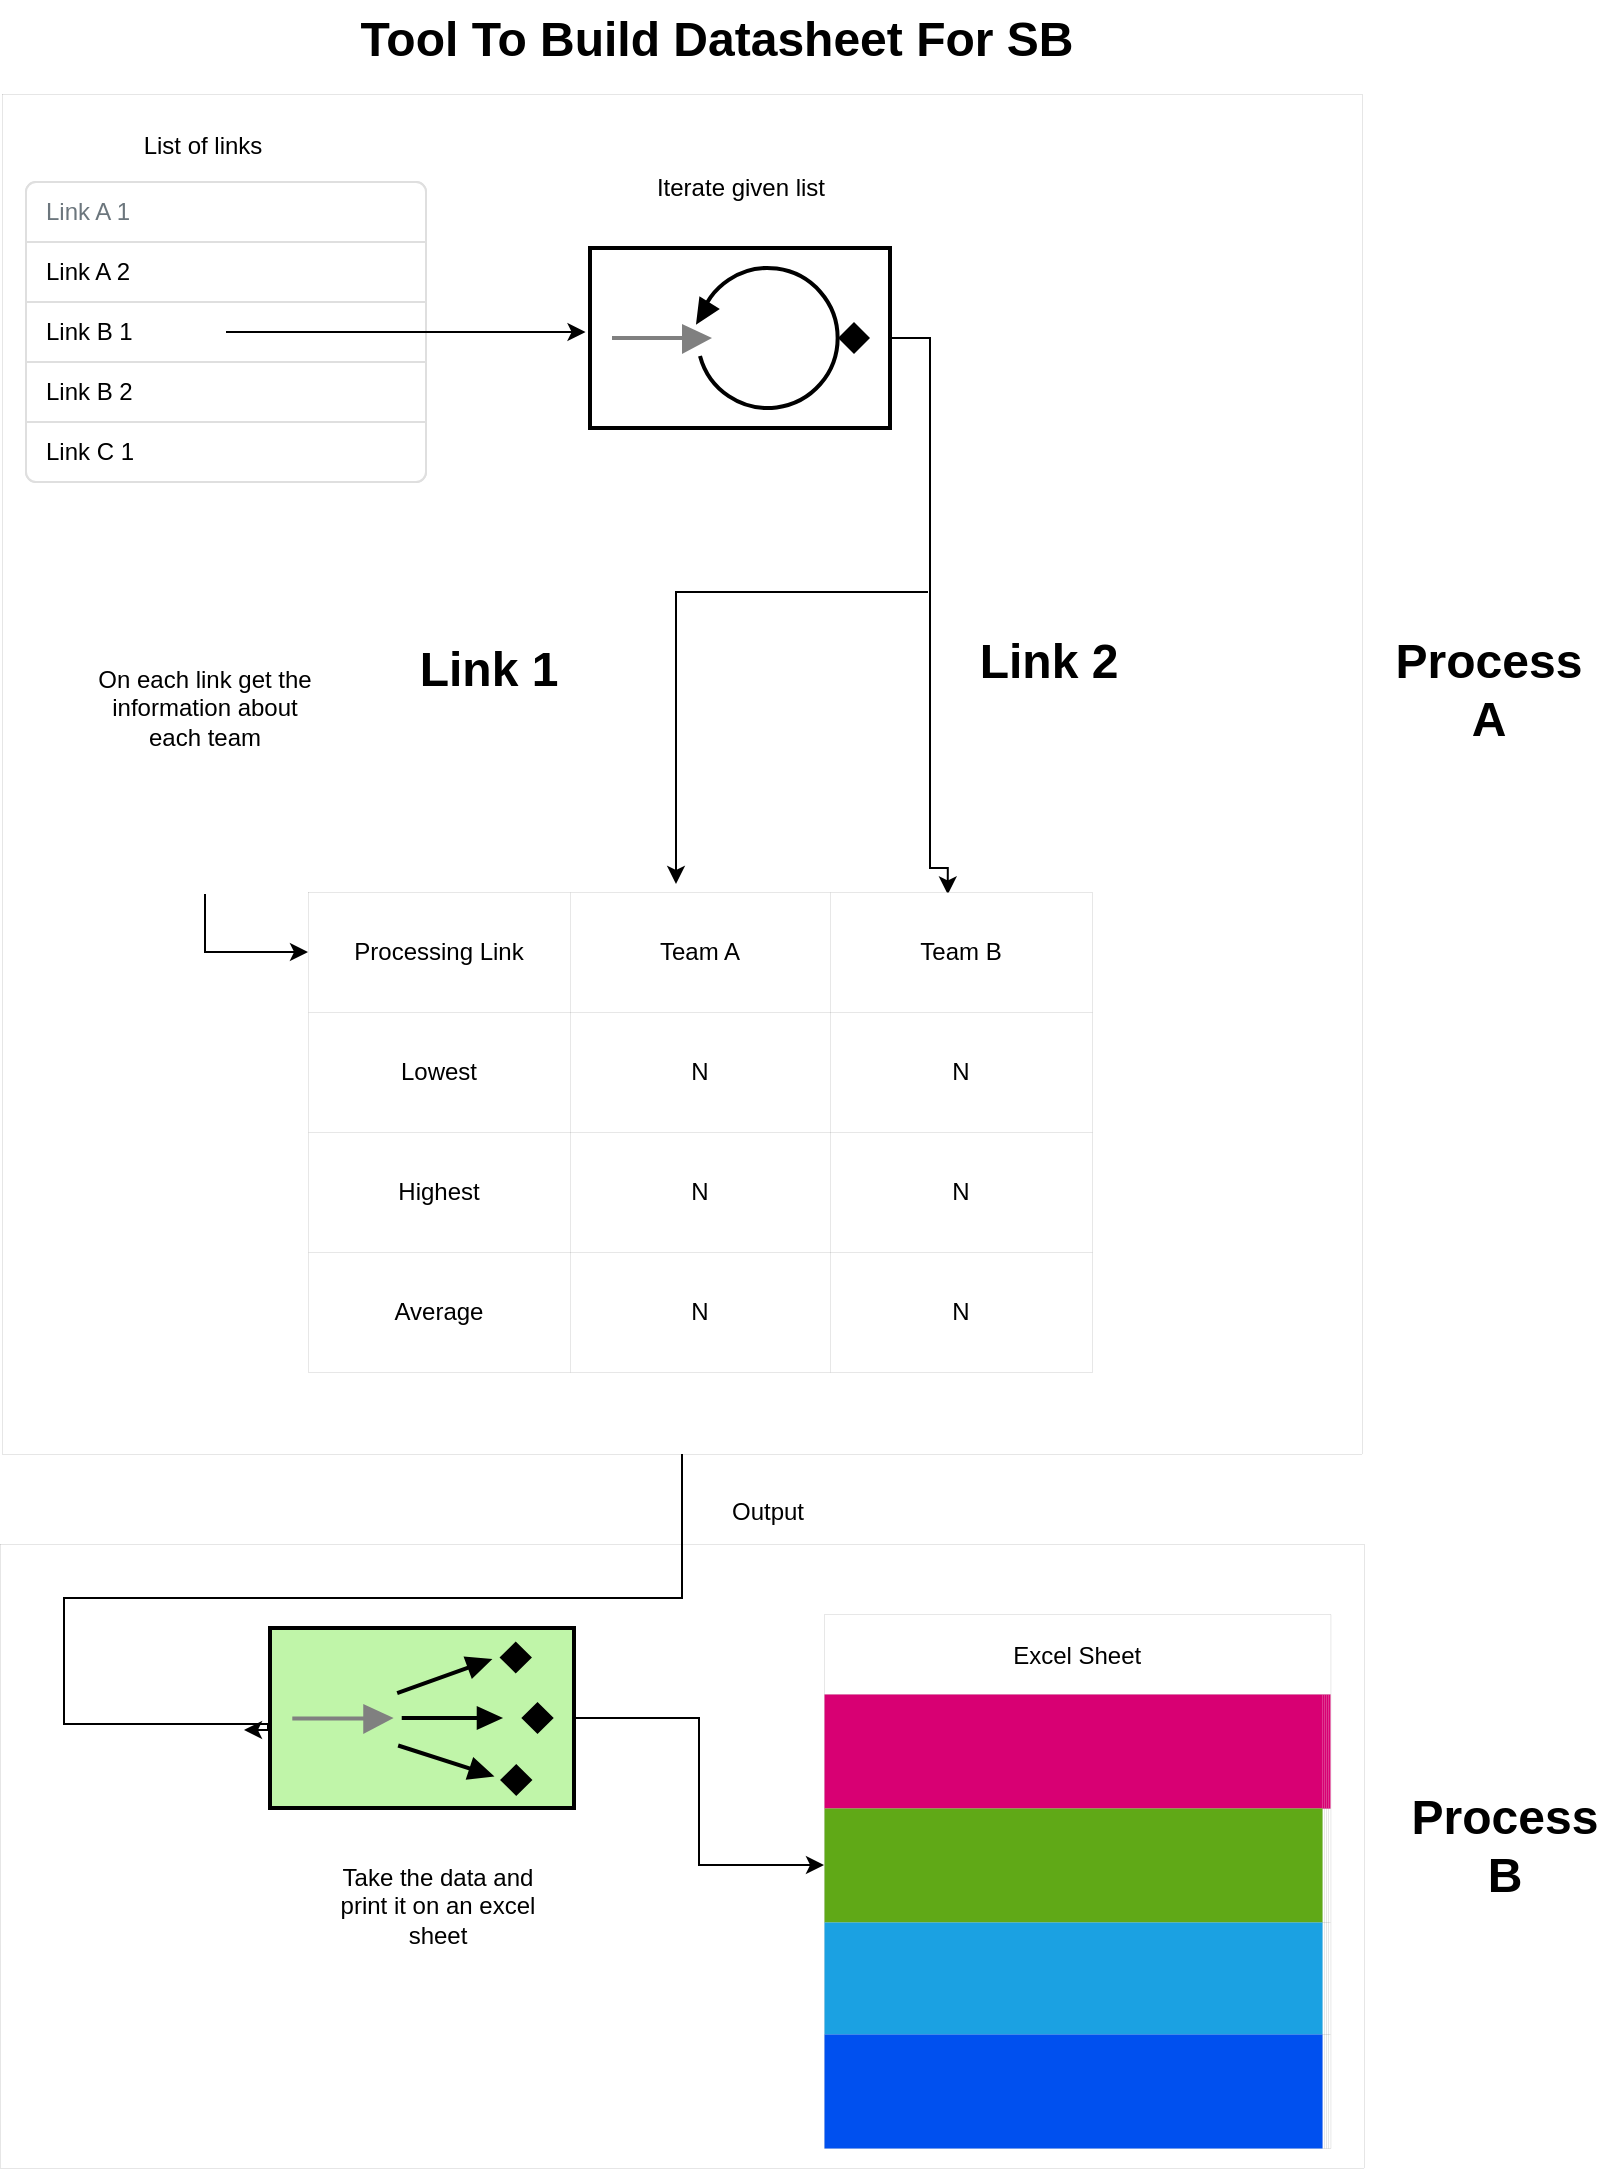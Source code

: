 <mxfile version="20.8.20" type="device"><diagram name="Page-1" id="SliNxMNPq6uc93enctaT"><mxGraphModel dx="962" dy="541" grid="0" gridSize="10" guides="0" tooltips="1" connect="1" arrows="1" fold="1" page="1" pageScale="1" pageWidth="850" pageHeight="1100" math="0" shadow="0"><root><mxCell id="0"/><mxCell id="1" parent="0"/><mxCell id="EnNBLbf40E953PHF_nn5-96" value="" style="whiteSpace=wrap;html=1;strokeColor=default;strokeWidth=0;fillColor=none;" vertex="1" parent="1"><mxGeometry x="30" y="779" width="682" height="312" as="geometry"/></mxCell><mxCell id="EnNBLbf40E953PHF_nn5-70" style="edgeStyle=orthogonalEdgeStyle;rounded=0;orthogonalLoop=1;jettySize=auto;html=1;" edge="1" parent="1" source="EnNBLbf40E953PHF_nn5-63"><mxGeometry relative="1" as="geometry"><mxPoint x="152" y="872" as="targetPoint"/><Array as="points"><mxPoint x="371" y="806"/><mxPoint x="62" y="806"/><mxPoint x="62" y="869"/><mxPoint x="164" y="869"/><mxPoint x="164" y="872"/></Array></mxGeometry></mxCell><mxCell id="EnNBLbf40E953PHF_nn5-63" value="" style="whiteSpace=wrap;html=1;aspect=fixed;strokeColor=default;strokeWidth=0;fillColor=none;" vertex="1" parent="1"><mxGeometry x="31" y="54" width="680" height="680" as="geometry"/></mxCell><mxCell id="EnNBLbf40E953PHF_nn5-1" value="" style="html=1;shadow=0;dashed=0;shape=mxgraph.bootstrap.rrect;rSize=5;strokeColor=#DFDFDF;html=1;whiteSpace=wrap;fillColor=#FFFFFF;fontColor=#000000;" vertex="1" parent="1"><mxGeometry x="43" y="98" width="200" height="150" as="geometry"/></mxCell><mxCell id="EnNBLbf40E953PHF_nn5-2" value="Link A 1" style="html=1;shadow=0;dashed=0;shape=mxgraph.bootstrap.topButton;rSize=5;strokeColor=inherit;fillColor=#ffffff;fontColor=#6C767D;perimeter=none;whiteSpace=wrap;resizeWidth=1;align=left;spacing=10;" vertex="1" parent="EnNBLbf40E953PHF_nn5-1"><mxGeometry width="200" height="30" relative="1" as="geometry"/></mxCell><mxCell id="EnNBLbf40E953PHF_nn5-3" value="Link A 2" style="strokeColor=inherit;fillColor=inherit;gradientColor=inherit;fontColor=inherit;html=1;shadow=0;dashed=0;perimeter=none;whiteSpace=wrap;resizeWidth=1;align=left;spacing=10;" vertex="1" parent="EnNBLbf40E953PHF_nn5-1"><mxGeometry width="200" height="30" relative="1" as="geometry"><mxPoint y="30" as="offset"/></mxGeometry></mxCell><mxCell id="EnNBLbf40E953PHF_nn5-4" value="Link B 1" style="strokeColor=inherit;fillColor=inherit;gradientColor=inherit;fontColor=inherit;html=1;shadow=0;dashed=0;perimeter=none;whiteSpace=wrap;resizeWidth=1;align=left;spacing=10;" vertex="1" parent="EnNBLbf40E953PHF_nn5-1"><mxGeometry width="200" height="30" relative="1" as="geometry"><mxPoint y="60" as="offset"/></mxGeometry></mxCell><mxCell id="EnNBLbf40E953PHF_nn5-5" value="Link B 2" style="strokeColor=inherit;fillColor=inherit;gradientColor=inherit;fontColor=inherit;html=1;shadow=0;dashed=0;perimeter=none;whiteSpace=wrap;resizeWidth=1;align=left;spacing=10;" vertex="1" parent="EnNBLbf40E953PHF_nn5-1"><mxGeometry width="200" height="30" relative="1" as="geometry"><mxPoint y="90" as="offset"/></mxGeometry></mxCell><mxCell id="EnNBLbf40E953PHF_nn5-6" value="Link C 1" style="strokeColor=inherit;fillColor=inherit;gradientColor=inherit;fontColor=inherit;html=1;shadow=0;dashed=0;shape=mxgraph.bootstrap.bottomButton;rSize=5;perimeter=none;whiteSpace=wrap;resizeWidth=1;resizeHeight=0;align=left;spacing=10;" vertex="1" parent="EnNBLbf40E953PHF_nn5-1"><mxGeometry y="1" width="200" height="30" relative="1" as="geometry"><mxPoint y="-30" as="offset"/></mxGeometry></mxCell><mxCell id="EnNBLbf40E953PHF_nn5-7" value="List of links" style="text;html=1;strokeColor=none;fillColor=none;align=center;verticalAlign=middle;whiteSpace=wrap;rounded=0;" vertex="1" parent="1"><mxGeometry x="52" y="65" width="159" height="30" as="geometry"/></mxCell><mxCell id="EnNBLbf40E953PHF_nn5-8" value="Tool To Build Datasheet For SB" style="text;strokeColor=none;fillColor=none;html=1;fontSize=24;fontStyle=1;verticalAlign=middle;align=center;" vertex="1" parent="1"><mxGeometry x="101" y="7" width="574" height="40" as="geometry"/></mxCell><mxCell id="EnNBLbf40E953PHF_nn5-11" style="edgeStyle=orthogonalEdgeStyle;rounded=0;orthogonalLoop=1;jettySize=auto;html=1;exitX=1;exitY=0.5;exitDx=0;exitDy=0;exitPerimeter=0;entryX=0.816;entryY=0.02;entryDx=0;entryDy=0;entryPerimeter=0;" edge="1" parent="1" source="EnNBLbf40E953PHF_nn5-9" target="EnNBLbf40E953PHF_nn5-45"><mxGeometry relative="1" as="geometry"><mxPoint x="396.251" y="385.248" as="targetPoint"/><Array as="points"><mxPoint x="495" y="176"/><mxPoint x="495" y="441"/><mxPoint x="504" y="441"/></Array></mxGeometry></mxCell><mxCell id="EnNBLbf40E953PHF_nn5-9" value="" style="fillColor=#ffffff;dashed=0;outlineConnect=0;strokeWidth=2;html=1;align=center;fontSize=8;verticalLabelPosition=bottom;verticalAlign=top;shape=mxgraph.eip.polling_consumer;strokeColor=#000000;" vertex="1" parent="1"><mxGeometry x="325" y="131" width="150" height="90" as="geometry"/></mxCell><mxCell id="EnNBLbf40E953PHF_nn5-10" style="edgeStyle=orthogonalEdgeStyle;rounded=0;orthogonalLoop=1;jettySize=auto;html=1;" edge="1" parent="1" source="EnNBLbf40E953PHF_nn5-4"><mxGeometry relative="1" as="geometry"><mxPoint x="322.767" y="173" as="targetPoint"/></mxGeometry></mxCell><mxCell id="EnNBLbf40E953PHF_nn5-13" value="Iterate given list" style="text;html=1;strokeColor=none;fillColor=none;align=center;verticalAlign=middle;whiteSpace=wrap;rounded=0;" vertex="1" parent="1"><mxGeometry x="343" y="86" width="115" height="30" as="geometry"/></mxCell><mxCell id="EnNBLbf40E953PHF_nn5-14" value="" style="endArrow=classic;html=1;rounded=0;" edge="1" parent="1"><mxGeometry width="50" height="50" relative="1" as="geometry"><mxPoint x="494" y="303" as="sourcePoint"/><mxPoint x="368" y="449" as="targetPoint"/><Array as="points"><mxPoint x="368" y="303"/><mxPoint x="368" y="372"/></Array></mxGeometry></mxCell><mxCell id="EnNBLbf40E953PHF_nn5-15" value="Link 1" style="text;strokeColor=none;fillColor=none;html=1;fontSize=24;fontStyle=1;verticalAlign=middle;align=center;" vertex="1" parent="1"><mxGeometry x="237" y="323" width="73" height="38" as="geometry"/></mxCell><mxCell id="EnNBLbf40E953PHF_nn5-16" value="Link 2" style="text;strokeColor=none;fillColor=none;html=1;fontSize=24;fontStyle=1;verticalAlign=middle;align=center;" vertex="1" parent="1"><mxGeometry x="532" y="318" width="43" height="40" as="geometry"/></mxCell><mxCell id="EnNBLbf40E953PHF_nn5-44" value="" style="shape=table;startSize=0;container=1;collapsible=0;childLayout=tableLayout;strokeColor=default;strokeWidth=0;fillColor=#ffffff;" vertex="1" parent="1"><mxGeometry x="184" y="453" width="392" height="240" as="geometry"/></mxCell><mxCell id="EnNBLbf40E953PHF_nn5-45" value="" style="shape=tableRow;horizontal=0;startSize=0;swimlaneHead=0;swimlaneBody=0;strokeColor=inherit;top=0;left=0;bottom=0;right=0;collapsible=0;dropTarget=0;fillColor=none;points=[[0,0.5],[1,0.5]];portConstraint=eastwest;strokeWidth=0;" vertex="1" parent="EnNBLbf40E953PHF_nn5-44"><mxGeometry width="392" height="60" as="geometry"/></mxCell><mxCell id="EnNBLbf40E953PHF_nn5-46" value="Processing Link" style="shape=partialRectangle;html=1;whiteSpace=wrap;connectable=0;strokeColor=inherit;overflow=hidden;fillColor=none;top=0;left=0;bottom=0;right=0;pointerEvents=1;strokeWidth=0;" vertex="1" parent="EnNBLbf40E953PHF_nn5-45"><mxGeometry width="131" height="60" as="geometry"><mxRectangle width="131" height="60" as="alternateBounds"/></mxGeometry></mxCell><mxCell id="EnNBLbf40E953PHF_nn5-47" value="Team A" style="shape=partialRectangle;html=1;whiteSpace=wrap;connectable=0;strokeColor=inherit;overflow=hidden;fillColor=none;top=0;left=0;bottom=0;right=0;pointerEvents=1;strokeWidth=0;" vertex="1" parent="EnNBLbf40E953PHF_nn5-45"><mxGeometry x="131" width="130" height="60" as="geometry"><mxRectangle width="130" height="60" as="alternateBounds"/></mxGeometry></mxCell><mxCell id="EnNBLbf40E953PHF_nn5-48" value="Team B" style="shape=partialRectangle;html=1;whiteSpace=wrap;connectable=0;strokeColor=inherit;overflow=hidden;fillColor=none;top=0;left=0;bottom=0;right=0;pointerEvents=1;strokeWidth=0;" vertex="1" parent="EnNBLbf40E953PHF_nn5-45"><mxGeometry x="261" width="131" height="60" as="geometry"><mxRectangle width="131" height="60" as="alternateBounds"/></mxGeometry></mxCell><mxCell id="EnNBLbf40E953PHF_nn5-49" value="" style="shape=tableRow;horizontal=0;startSize=0;swimlaneHead=0;swimlaneBody=0;strokeColor=inherit;top=0;left=0;bottom=0;right=0;collapsible=0;dropTarget=0;fillColor=none;points=[[0,0.5],[1,0.5]];portConstraint=eastwest;strokeWidth=0;" vertex="1" parent="EnNBLbf40E953PHF_nn5-44"><mxGeometry y="60" width="392" height="60" as="geometry"/></mxCell><mxCell id="EnNBLbf40E953PHF_nn5-50" value="Lowest" style="shape=partialRectangle;html=1;whiteSpace=wrap;connectable=0;strokeColor=inherit;overflow=hidden;fillColor=none;top=0;left=0;bottom=0;right=0;pointerEvents=1;strokeWidth=0;" vertex="1" parent="EnNBLbf40E953PHF_nn5-49"><mxGeometry width="131" height="60" as="geometry"><mxRectangle width="131" height="60" as="alternateBounds"/></mxGeometry></mxCell><mxCell id="EnNBLbf40E953PHF_nn5-51" value="N" style="shape=partialRectangle;html=1;whiteSpace=wrap;connectable=0;strokeColor=inherit;overflow=hidden;fillColor=none;top=0;left=0;bottom=0;right=0;pointerEvents=1;strokeWidth=0;" vertex="1" parent="EnNBLbf40E953PHF_nn5-49"><mxGeometry x="131" width="130" height="60" as="geometry"><mxRectangle width="130" height="60" as="alternateBounds"/></mxGeometry></mxCell><mxCell id="EnNBLbf40E953PHF_nn5-52" value="N" style="shape=partialRectangle;html=1;whiteSpace=wrap;connectable=0;strokeColor=inherit;overflow=hidden;fillColor=none;top=0;left=0;bottom=0;right=0;pointerEvents=1;strokeWidth=0;" vertex="1" parent="EnNBLbf40E953PHF_nn5-49"><mxGeometry x="261" width="131" height="60" as="geometry"><mxRectangle width="131" height="60" as="alternateBounds"/></mxGeometry></mxCell><mxCell id="EnNBLbf40E953PHF_nn5-53" value="" style="shape=tableRow;horizontal=0;startSize=0;swimlaneHead=0;swimlaneBody=0;strokeColor=inherit;top=0;left=0;bottom=0;right=0;collapsible=0;dropTarget=0;fillColor=none;points=[[0,0.5],[1,0.5]];portConstraint=eastwest;strokeWidth=0;" vertex="1" parent="EnNBLbf40E953PHF_nn5-44"><mxGeometry y="120" width="392" height="60" as="geometry"/></mxCell><mxCell id="EnNBLbf40E953PHF_nn5-54" value="Highest" style="shape=partialRectangle;html=1;whiteSpace=wrap;connectable=0;strokeColor=inherit;overflow=hidden;fillColor=none;top=0;left=0;bottom=0;right=0;pointerEvents=1;strokeWidth=0;" vertex="1" parent="EnNBLbf40E953PHF_nn5-53"><mxGeometry width="131" height="60" as="geometry"><mxRectangle width="131" height="60" as="alternateBounds"/></mxGeometry></mxCell><mxCell id="EnNBLbf40E953PHF_nn5-55" value="N" style="shape=partialRectangle;html=1;whiteSpace=wrap;connectable=0;strokeColor=inherit;overflow=hidden;fillColor=none;top=0;left=0;bottom=0;right=0;pointerEvents=1;strokeWidth=0;" vertex="1" parent="EnNBLbf40E953PHF_nn5-53"><mxGeometry x="131" width="130" height="60" as="geometry"><mxRectangle width="130" height="60" as="alternateBounds"/></mxGeometry></mxCell><mxCell id="EnNBLbf40E953PHF_nn5-56" value="N" style="shape=partialRectangle;html=1;whiteSpace=wrap;connectable=0;strokeColor=inherit;overflow=hidden;fillColor=none;top=0;left=0;bottom=0;right=0;pointerEvents=1;strokeWidth=0;" vertex="1" parent="EnNBLbf40E953PHF_nn5-53"><mxGeometry x="261" width="131" height="60" as="geometry"><mxRectangle width="131" height="60" as="alternateBounds"/></mxGeometry></mxCell><mxCell id="EnNBLbf40E953PHF_nn5-57" value="" style="shape=tableRow;horizontal=0;startSize=0;swimlaneHead=0;swimlaneBody=0;strokeColor=inherit;top=0;left=0;bottom=0;right=0;collapsible=0;dropTarget=0;fillColor=none;points=[[0,0.5],[1,0.5]];portConstraint=eastwest;strokeWidth=0;" vertex="1" parent="EnNBLbf40E953PHF_nn5-44"><mxGeometry y="180" width="392" height="60" as="geometry"/></mxCell><mxCell id="EnNBLbf40E953PHF_nn5-58" value="Average" style="shape=partialRectangle;html=1;whiteSpace=wrap;connectable=0;strokeColor=inherit;overflow=hidden;fillColor=none;top=0;left=0;bottom=0;right=0;pointerEvents=1;strokeWidth=0;" vertex="1" parent="EnNBLbf40E953PHF_nn5-57"><mxGeometry width="131" height="60" as="geometry"><mxRectangle width="131" height="60" as="alternateBounds"/></mxGeometry></mxCell><mxCell id="EnNBLbf40E953PHF_nn5-59" value="N" style="shape=partialRectangle;html=1;whiteSpace=wrap;connectable=0;strokeColor=inherit;overflow=hidden;fillColor=none;top=0;left=0;bottom=0;right=0;pointerEvents=1;strokeWidth=0;" vertex="1" parent="EnNBLbf40E953PHF_nn5-57"><mxGeometry x="131" width="130" height="60" as="geometry"><mxRectangle width="130" height="60" as="alternateBounds"/></mxGeometry></mxCell><mxCell id="EnNBLbf40E953PHF_nn5-60" value="N" style="shape=partialRectangle;html=1;whiteSpace=wrap;connectable=0;strokeColor=inherit;overflow=hidden;fillColor=none;top=0;left=0;bottom=0;right=0;pointerEvents=1;strokeWidth=0;" vertex="1" parent="EnNBLbf40E953PHF_nn5-57"><mxGeometry x="261" width="131" height="60" as="geometry"><mxRectangle width="131" height="60" as="alternateBounds"/></mxGeometry></mxCell><mxCell id="EnNBLbf40E953PHF_nn5-64" value="Process&lt;br&gt;A" style="text;strokeColor=none;fillColor=none;html=1;fontSize=24;fontStyle=1;verticalAlign=middle;align=center;" vertex="1" parent="1"><mxGeometry x="724" y="332" width="100" height="40" as="geometry"/></mxCell><mxCell id="EnNBLbf40E953PHF_nn5-67" style="edgeStyle=orthogonalEdgeStyle;rounded=0;orthogonalLoop=1;jettySize=auto;html=1;" edge="1" parent="1" source="EnNBLbf40E953PHF_nn5-66" target="EnNBLbf40E953PHF_nn5-45"><mxGeometry relative="1" as="geometry"/></mxCell><mxCell id="EnNBLbf40E953PHF_nn5-66" value="On each link get the information about each team" style="text;html=1;strokeColor=none;fillColor=none;align=center;verticalAlign=middle;whiteSpace=wrap;rounded=0;" vertex="1" parent="1"><mxGeometry x="73" y="268" width="119" height="186" as="geometry"/></mxCell><mxCell id="EnNBLbf40E953PHF_nn5-71" value="Output" style="text;html=1;strokeColor=none;fillColor=none;align=center;verticalAlign=middle;whiteSpace=wrap;rounded=0;" vertex="1" parent="1"><mxGeometry x="384" y="748" width="60" height="30" as="geometry"/></mxCell><mxCell id="EnNBLbf40E953PHF_nn5-94" style="edgeStyle=orthogonalEdgeStyle;rounded=0;orthogonalLoop=1;jettySize=auto;html=1;" edge="1" parent="1" source="EnNBLbf40E953PHF_nn5-72" target="EnNBLbf40E953PHF_nn5-79"><mxGeometry relative="1" as="geometry"/></mxCell><mxCell id="EnNBLbf40E953PHF_nn5-72" value="" style="fillColor=#c0f5a9;dashed=0;outlineConnect=0;strokeWidth=2;html=1;align=center;fontSize=8;verticalLabelPosition=bottom;verticalAlign=top;shape=mxgraph.eip.competing_consumers;strokeColor=default;" vertex="1" parent="1"><mxGeometry x="165" y="821" width="152" height="90" as="geometry"/></mxCell><mxCell id="EnNBLbf40E953PHF_nn5-73" value="Excel Sheet" style="shape=table;childLayout=tableLayout;startSize=40;collapsible=0;recursiveResize=0;expand=0;strokeColor=default;strokeWidth=0;fillColor=none;" vertex="1" parent="1"><mxGeometry x="442" y="814" width="253.21" height="267" as="geometry"/></mxCell><mxCell id="EnNBLbf40E953PHF_nn5-74" value="" style="shape=tableRow;horizontal=0;swimlaneHead=0;swimlaneBody=0;top=0;left=0;strokeColor=#A50040;bottom=0;right=0;dropTarget=0;fontStyle=0;fillColor=#d80073;points=[[0,0.5],[1,0.5]];portConstraint=eastwest;startSize=249;collapsible=0;recursiveResize=0;expand=0;strokeWidth=0;fontColor=#ffffff;" vertex="1" parent="EnNBLbf40E953PHF_nn5-73"><mxGeometry y="40" width="253.21" height="57" as="geometry"/></mxCell><mxCell id="EnNBLbf40E953PHF_nn5-75" value="" style="swimlane;swimlaneHead=0;swimlaneBody=0;fontStyle=0;strokeColor=#A50040;connectable=0;fillColor=#d80073;startSize=57;collapsible=0;recursiveResize=0;expand=0;strokeWidth=0;fontColor=#ffffff;" vertex="1" parent="EnNBLbf40E953PHF_nn5-74"><mxGeometry x="249" width="1" height="57" as="geometry"><mxRectangle width="1" height="57" as="alternateBounds"/></mxGeometry></mxCell><mxCell id="EnNBLbf40E953PHF_nn5-76" value="" style="swimlane;swimlaneHead=0;swimlaneBody=0;fontStyle=0;strokeColor=#A50040;connectable=0;fillColor=#d80073;startSize=57;collapsible=0;recursiveResize=0;expand=0;strokeWidth=0;fontColor=#ffffff;" vertex="1" parent="EnNBLbf40E953PHF_nn5-74"><mxGeometry x="250" width="1" height="57" as="geometry"><mxRectangle width="1" height="57" as="alternateBounds"/></mxGeometry></mxCell><mxCell id="EnNBLbf40E953PHF_nn5-77" value="" style="swimlane;swimlaneHead=0;swimlaneBody=0;fontStyle=0;strokeColor=#A50040;connectable=0;fillColor=#d80073;startSize=57;collapsible=0;recursiveResize=0;expand=0;strokeWidth=0;fontColor=#ffffff;" vertex="1" parent="EnNBLbf40E953PHF_nn5-74"><mxGeometry x="251" width="1" height="57" as="geometry"><mxRectangle width="1" height="57" as="alternateBounds"/></mxGeometry></mxCell><mxCell id="EnNBLbf40E953PHF_nn5-78" value="" style="swimlane;swimlaneHead=0;swimlaneBody=0;fontStyle=0;strokeColor=#A50040;connectable=0;fillColor=#d80073;startSize=57;collapsible=0;recursiveResize=0;expand=0;strokeWidth=0;fontColor=#ffffff;" vertex="1" parent="EnNBLbf40E953PHF_nn5-74"><mxGeometry x="252" width="1" height="57" as="geometry"><mxRectangle width="1" height="57" as="alternateBounds"/></mxGeometry></mxCell><mxCell id="EnNBLbf40E953PHF_nn5-79" value="" style="shape=tableRow;horizontal=0;swimlaneHead=0;swimlaneBody=0;top=0;left=0;strokeColor=#2D7600;bottom=0;right=0;dropTarget=0;fontStyle=0;fillColor=#60a917;points=[[0,0.5],[1,0.5]];portConstraint=eastwest;startSize=249;collapsible=0;recursiveResize=0;expand=0;strokeWidth=0;fontColor=#ffffff;" vertex="1" parent="EnNBLbf40E953PHF_nn5-73"><mxGeometry y="97" width="253.21" height="57" as="geometry"/></mxCell><mxCell id="EnNBLbf40E953PHF_nn5-80" value="" style="swimlane;swimlaneHead=0;swimlaneBody=0;fontStyle=0;connectable=0;strokeColor=#2D7600;fillColor=#60a917;startSize=0;collapsible=0;recursiveResize=0;expand=0;strokeWidth=0;fontColor=#ffffff;" vertex="1" parent="EnNBLbf40E953PHF_nn5-79"><mxGeometry x="249" width="1" height="57" as="geometry"><mxRectangle width="1" height="57" as="alternateBounds"/></mxGeometry></mxCell><mxCell id="EnNBLbf40E953PHF_nn5-81" value="" style="swimlane;swimlaneHead=0;swimlaneBody=0;fontStyle=0;connectable=0;strokeColor=inherit;fillColor=none;startSize=0;collapsible=0;recursiveResize=0;expand=0;strokeWidth=0;" vertex="1" parent="EnNBLbf40E953PHF_nn5-79"><mxGeometry x="250" width="1" height="57" as="geometry"><mxRectangle width="1" height="57" as="alternateBounds"/></mxGeometry></mxCell><mxCell id="EnNBLbf40E953PHF_nn5-82" value="" style="swimlane;swimlaneHead=0;swimlaneBody=0;fontStyle=0;connectable=0;strokeColor=inherit;fillColor=none;startSize=0;collapsible=0;recursiveResize=0;expand=0;strokeWidth=0;" vertex="1" parent="EnNBLbf40E953PHF_nn5-79"><mxGeometry x="251" width="1" height="57" as="geometry"><mxRectangle width="1" height="57" as="alternateBounds"/></mxGeometry></mxCell><mxCell id="EnNBLbf40E953PHF_nn5-83" value="" style="swimlane;swimlaneHead=0;swimlaneBody=0;fontStyle=0;connectable=0;strokeColor=inherit;fillColor=none;startSize=0;collapsible=0;recursiveResize=0;expand=0;strokeWidth=0;" vertex="1" parent="EnNBLbf40E953PHF_nn5-79"><mxGeometry x="252" width="1" height="57" as="geometry"><mxRectangle width="1" height="57" as="alternateBounds"/></mxGeometry></mxCell><mxCell id="EnNBLbf40E953PHF_nn5-84" value="" style="shape=tableRow;horizontal=0;swimlaneHead=0;swimlaneBody=0;top=0;left=0;strokeColor=#006EAF;bottom=0;right=0;dropTarget=0;fontStyle=0;fillColor=#1ba1e2;points=[[0,0.5],[1,0.5]];portConstraint=eastwest;startSize=249;collapsible=0;recursiveResize=0;expand=0;strokeWidth=0;fontColor=#ffffff;" vertex="1" parent="EnNBLbf40E953PHF_nn5-73"><mxGeometry y="154" width="253.21" height="56" as="geometry"/></mxCell><mxCell id="EnNBLbf40E953PHF_nn5-85" value="" style="swimlane;swimlaneHead=0;swimlaneBody=0;fontStyle=0;connectable=0;strokeColor=inherit;fillColor=none;startSize=0;collapsible=0;recursiveResize=0;expand=0;strokeWidth=0;" vertex="1" parent="EnNBLbf40E953PHF_nn5-84"><mxGeometry x="249" width="1" height="56" as="geometry"><mxRectangle width="1" height="56" as="alternateBounds"/></mxGeometry></mxCell><mxCell id="EnNBLbf40E953PHF_nn5-86" value="" style="swimlane;swimlaneHead=0;swimlaneBody=0;fontStyle=0;connectable=0;strokeColor=inherit;fillColor=none;startSize=0;collapsible=0;recursiveResize=0;expand=0;strokeWidth=0;" vertex="1" parent="EnNBLbf40E953PHF_nn5-84"><mxGeometry x="250" width="1" height="56" as="geometry"><mxRectangle width="1" height="56" as="alternateBounds"/></mxGeometry></mxCell><mxCell id="EnNBLbf40E953PHF_nn5-87" value="" style="swimlane;swimlaneHead=0;swimlaneBody=0;fontStyle=0;connectable=0;strokeColor=inherit;fillColor=none;startSize=0;collapsible=0;recursiveResize=0;expand=0;strokeWidth=0;" vertex="1" parent="EnNBLbf40E953PHF_nn5-84"><mxGeometry x="251" width="1" height="56" as="geometry"><mxRectangle width="1" height="56" as="alternateBounds"/></mxGeometry></mxCell><mxCell id="EnNBLbf40E953PHF_nn5-88" value="" style="swimlane;swimlaneHead=0;swimlaneBody=0;fontStyle=0;connectable=0;strokeColor=inherit;fillColor=none;startSize=0;collapsible=0;recursiveResize=0;expand=0;strokeWidth=0;" vertex="1" parent="EnNBLbf40E953PHF_nn5-84"><mxGeometry x="252" width="1" height="56" as="geometry"><mxRectangle width="1" height="56" as="alternateBounds"/></mxGeometry></mxCell><mxCell id="EnNBLbf40E953PHF_nn5-89" value="" style="shape=tableRow;horizontal=0;swimlaneHead=0;swimlaneBody=0;top=0;left=0;strokeColor=#001DBC;bottom=0;right=0;dropTarget=0;fontStyle=0;fillColor=#0050ef;points=[[0,0.5],[1,0.5]];portConstraint=eastwest;startSize=249;collapsible=0;recursiveResize=0;expand=0;strokeWidth=0;fontColor=#ffffff;" vertex="1" parent="EnNBLbf40E953PHF_nn5-73"><mxGeometry y="210" width="253.21" height="57" as="geometry"/></mxCell><mxCell id="EnNBLbf40E953PHF_nn5-90" value="" style="swimlane;swimlaneHead=0;swimlaneBody=0;fontStyle=0;connectable=0;strokeColor=inherit;fillColor=none;startSize=0;collapsible=0;recursiveResize=0;expand=0;strokeWidth=0;" vertex="1" parent="EnNBLbf40E953PHF_nn5-89"><mxGeometry x="249" width="1" height="57" as="geometry"><mxRectangle width="1" height="57" as="alternateBounds"/></mxGeometry></mxCell><mxCell id="EnNBLbf40E953PHF_nn5-91" value="" style="swimlane;swimlaneHead=0;swimlaneBody=0;fontStyle=0;connectable=0;strokeColor=inherit;fillColor=none;startSize=0;collapsible=0;recursiveResize=0;expand=0;strokeWidth=0;" vertex="1" parent="EnNBLbf40E953PHF_nn5-89"><mxGeometry x="250" width="1" height="57" as="geometry"><mxRectangle width="1" height="57" as="alternateBounds"/></mxGeometry></mxCell><mxCell id="EnNBLbf40E953PHF_nn5-92" value="" style="swimlane;swimlaneHead=0;swimlaneBody=0;fontStyle=0;connectable=0;strokeColor=inherit;fillColor=none;startSize=0;collapsible=0;recursiveResize=0;expand=0;strokeWidth=0;" vertex="1" parent="EnNBLbf40E953PHF_nn5-89"><mxGeometry x="251" width="1" height="57" as="geometry"><mxRectangle width="1" height="57" as="alternateBounds"/></mxGeometry></mxCell><mxCell id="EnNBLbf40E953PHF_nn5-93" value="" style="swimlane;swimlaneHead=0;swimlaneBody=0;fontStyle=0;connectable=0;strokeColor=inherit;fillColor=none;startSize=0;collapsible=0;recursiveResize=0;expand=0;strokeWidth=0;" vertex="1" parent="EnNBLbf40E953PHF_nn5-89"><mxGeometry x="252" width="1" height="57" as="geometry"><mxRectangle width="1" height="57" as="alternateBounds"/></mxGeometry></mxCell><mxCell id="EnNBLbf40E953PHF_nn5-95" value="Take the data and print it on an excel sheet" style="text;html=1;strokeColor=none;fillColor=none;align=center;verticalAlign=middle;whiteSpace=wrap;rounded=0;" vertex="1" parent="1"><mxGeometry x="192" y="926" width="114" height="67" as="geometry"/></mxCell><mxCell id="EnNBLbf40E953PHF_nn5-97" value="Process&lt;br&gt;B" style="text;strokeColor=none;fillColor=none;html=1;fontSize=24;fontStyle=1;verticalAlign=middle;align=center;" vertex="1" parent="1"><mxGeometry x="732" y="910" width="100" height="40" as="geometry"/></mxCell></root></mxGraphModel></diagram></mxfile>